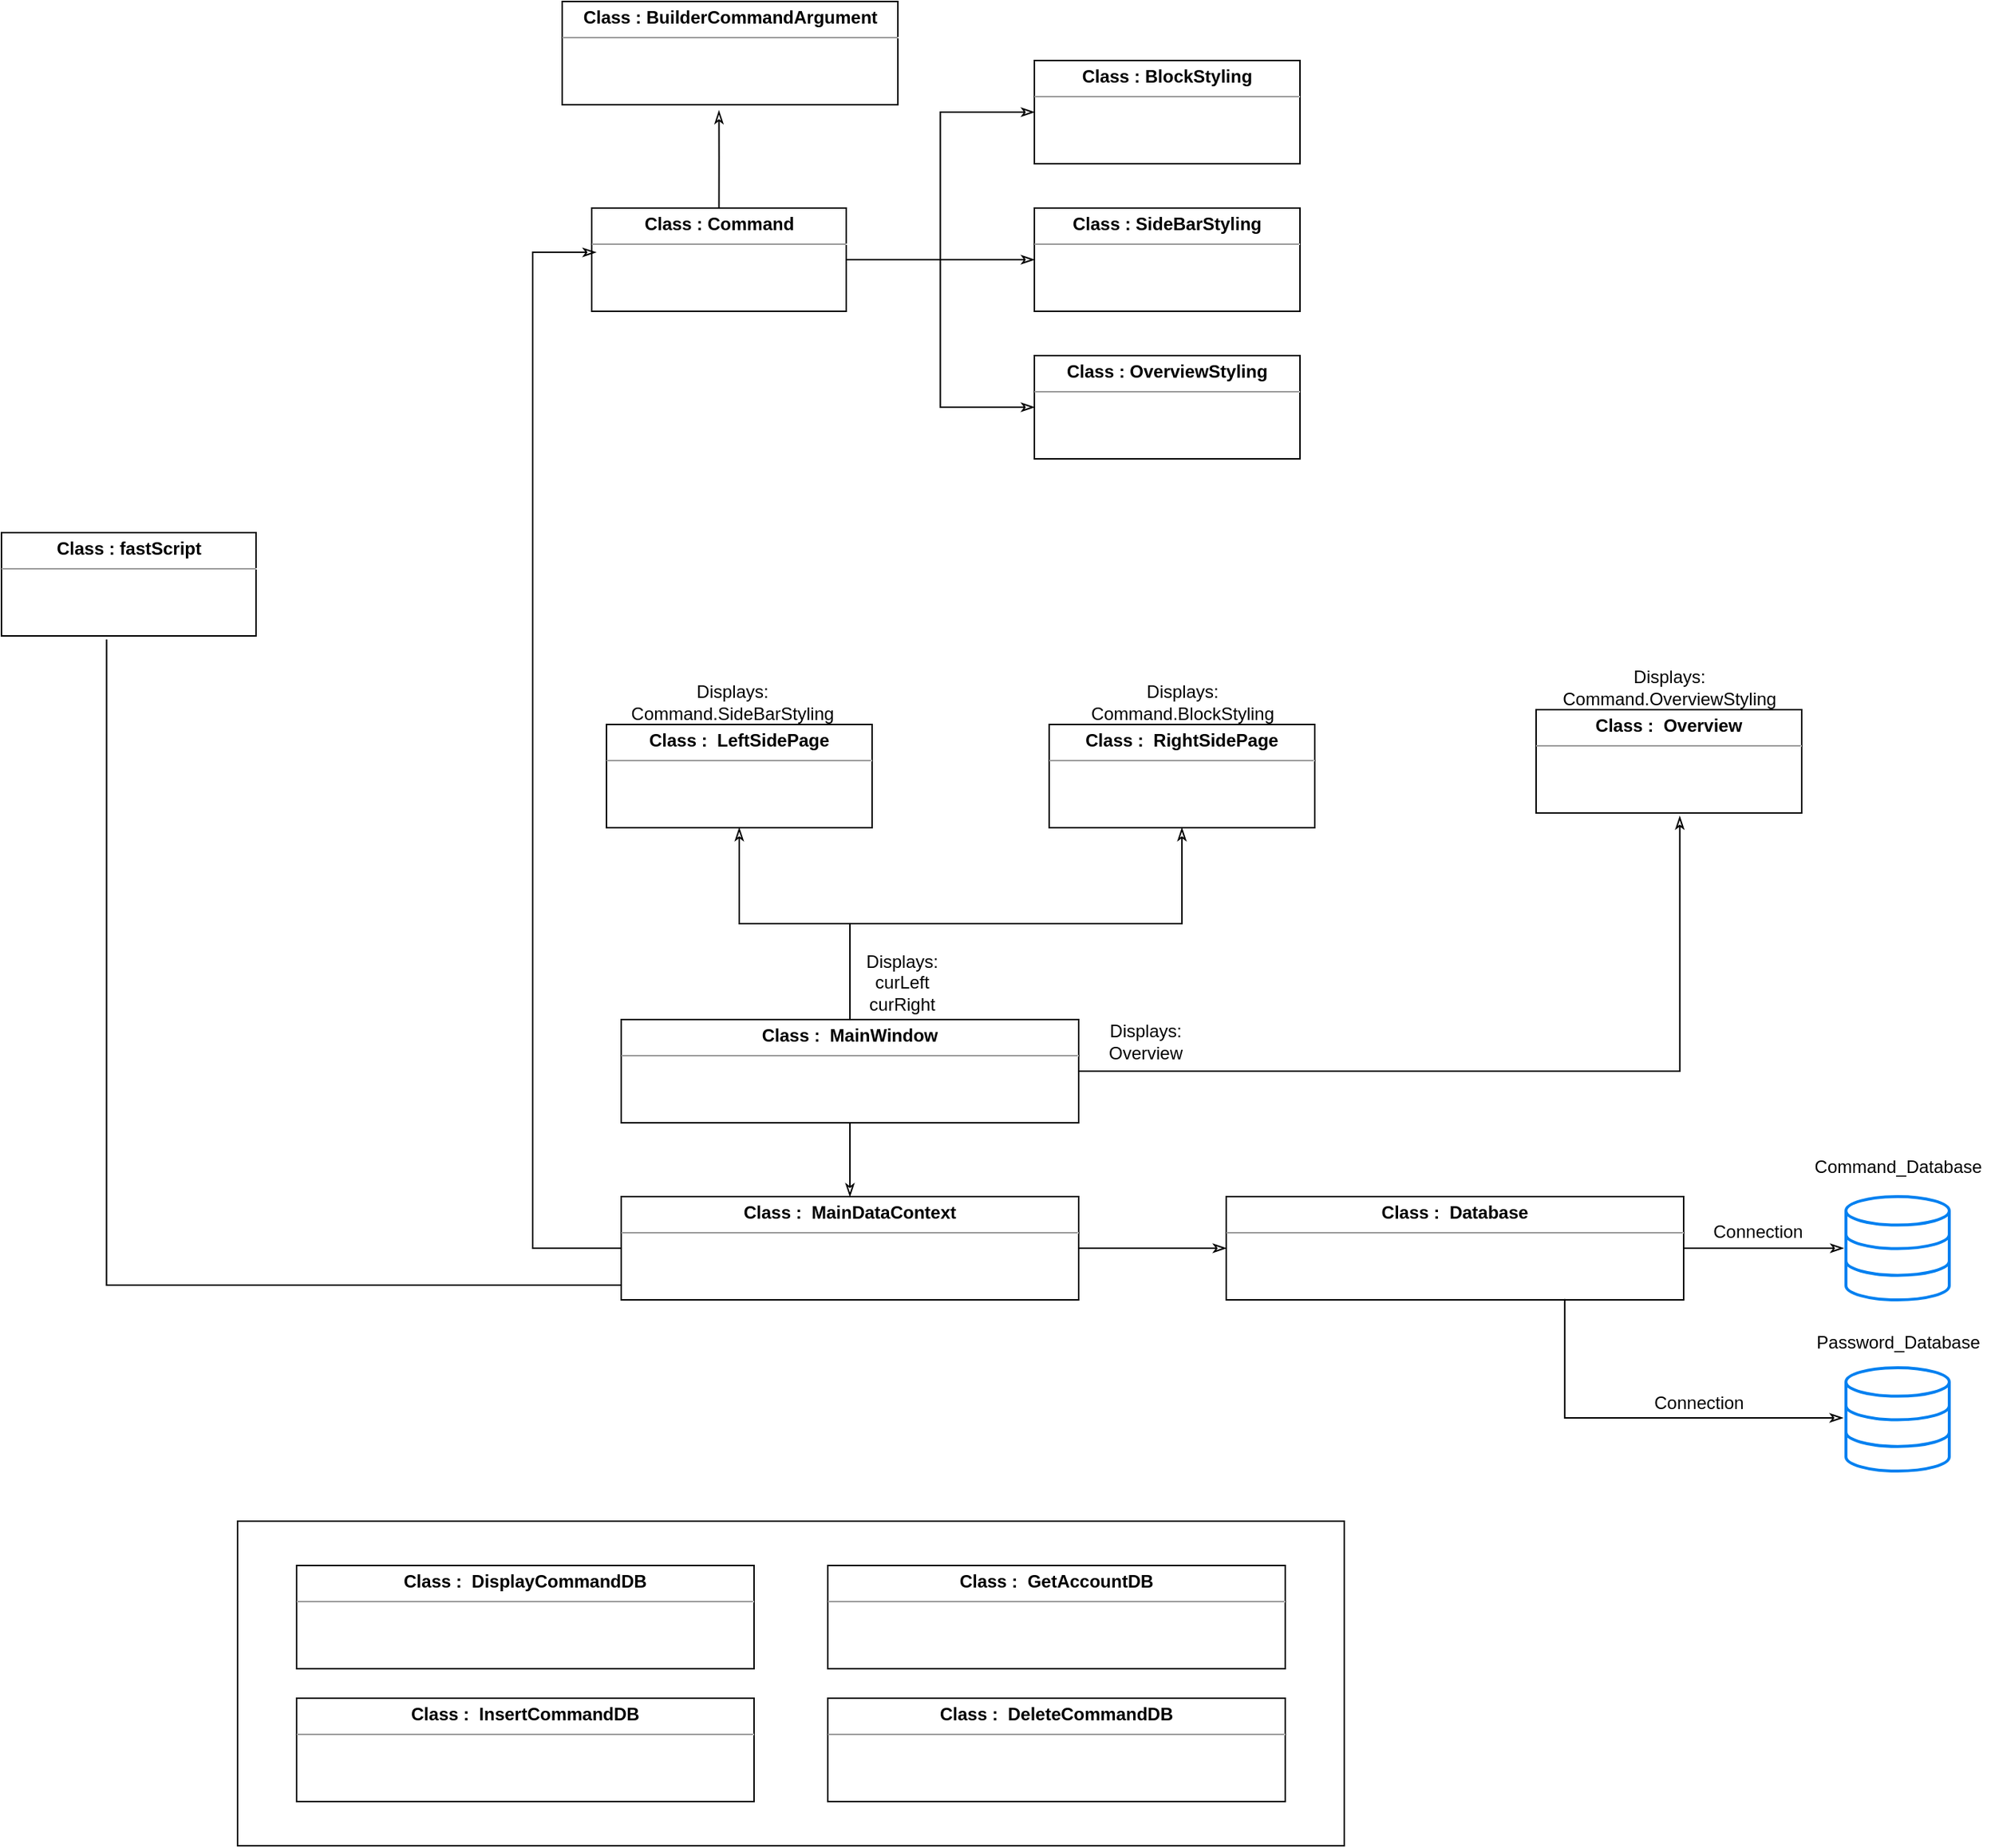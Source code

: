 <mxfile version="13.1.12" type="device" pages="3"><diagram id="C5RBs43oDa-KdzZeNtuy" name="Builder"><mxGraphModel dx="2984" dy="1240" grid="1" gridSize="10" guides="1" tooltips="1" connect="1" arrows="1" fold="1" page="1" pageScale="1" pageWidth="827" pageHeight="1169" math="0" shadow="0"><root><mxCell id="WIyWlLk6GJQsqaUBKTNV-0"/><mxCell id="WIyWlLk6GJQsqaUBKTNV-1" parent="WIyWlLk6GJQsqaUBKTNV-0"/><UserObject label="" link="data:page/id,oQ6z0AD3VkWnkkbH4bn-" id="AeN2gBO1r9NMF77yPYWm-6"><mxCell style="html=1;verticalLabelPosition=bottom;align=center;labelBackgroundColor=#ffffff;verticalAlign=top;strokeWidth=2;strokeColor=#0080F0;shadow=0;dashed=0;shape=mxgraph.ios7.icons.data;" parent="WIyWlLk6GJQsqaUBKTNV-1" vertex="1"><mxGeometry x="540" y="910" width="70" height="70" as="geometry"/></mxCell></UserObject><mxCell id="AeN2gBO1r9NMF77yPYWm-7" value="Command_Database" style="text;html=1;align=center;verticalAlign=middle;resizable=0;points=[];autosize=1;" parent="WIyWlLk6GJQsqaUBKTNV-1" vertex="1"><mxGeometry x="510" y="880" width="130" height="20" as="geometry"/></mxCell><mxCell id="feGefBOqPUTedOb6lECZ-66" value="&lt;p style=&quot;margin: 0px ; margin-top: 4px ; text-align: center&quot;&gt;&lt;b&gt;Class : BuilderCommandArgument&lt;/b&gt;&lt;/p&gt;&lt;hr size=&quot;1&quot;&gt;&lt;div style=&quot;height: 2px&quot;&gt;&lt;/div&gt;" style="verticalAlign=top;align=left;overflow=fill;fontSize=12;fontFamily=Helvetica;html=1;" parent="WIyWlLk6GJQsqaUBKTNV-1" vertex="1"><mxGeometry x="-330" y="100" width="227.5" height="70" as="geometry"/></mxCell><mxCell id="feGefBOqPUTedOb6lECZ-87" style="edgeStyle=orthogonalEdgeStyle;rounded=0;orthogonalLoop=1;jettySize=auto;html=1;exitX=0.5;exitY=0;exitDx=0;exitDy=0;endArrow=classicThin;endFill=0;entryX=0.467;entryY=1.057;entryDx=0;entryDy=0;entryPerimeter=0;" parent="WIyWlLk6GJQsqaUBKTNV-1" source="feGefBOqPUTedOb6lECZ-67" target="feGefBOqPUTedOb6lECZ-66" edge="1"><mxGeometry relative="1" as="geometry"><mxPoint x="-200" y="174" as="targetPoint"/><Array as="points"/></mxGeometry></mxCell><mxCell id="feGefBOqPUTedOb6lECZ-88" style="edgeStyle=orthogonalEdgeStyle;rounded=0;orthogonalLoop=1;jettySize=auto;html=1;exitX=1;exitY=0.5;exitDx=0;exitDy=0;endArrow=classicThin;endFill=0;entryX=0;entryY=0.5;entryDx=0;entryDy=0;" parent="WIyWlLk6GJQsqaUBKTNV-1" source="feGefBOqPUTedOb6lECZ-67" target="feGefBOqPUTedOb6lECZ-81" edge="1"><mxGeometry relative="1" as="geometry"><mxPoint x="-80" y="275" as="targetPoint"/></mxGeometry></mxCell><mxCell id="feGefBOqPUTedOb6lECZ-89" style="edgeStyle=orthogonalEdgeStyle;rounded=0;orthogonalLoop=1;jettySize=auto;html=1;exitX=1;exitY=0.5;exitDx=0;exitDy=0;endArrow=classicThin;endFill=0;" parent="WIyWlLk6GJQsqaUBKTNV-1" source="feGefBOqPUTedOb6lECZ-67" target="feGefBOqPUTedOb6lECZ-84" edge="1"><mxGeometry relative="1" as="geometry"/></mxCell><mxCell id="feGefBOqPUTedOb6lECZ-107" style="edgeStyle=orthogonalEdgeStyle;rounded=0;orthogonalLoop=1;jettySize=auto;html=1;exitX=1;exitY=0.5;exitDx=0;exitDy=0;entryX=0;entryY=0.5;entryDx=0;entryDy=0;endArrow=classicThin;endFill=0;" parent="WIyWlLk6GJQsqaUBKTNV-1" source="feGefBOqPUTedOb6lECZ-67" target="feGefBOqPUTedOb6lECZ-106" edge="1"><mxGeometry relative="1" as="geometry"/></mxCell><mxCell id="feGefBOqPUTedOb6lECZ-67" value="&lt;p style=&quot;margin: 0px ; margin-top: 4px ; text-align: center&quot;&gt;&lt;b&gt;Class : Command&lt;/b&gt;&lt;/p&gt;&lt;hr size=&quot;1&quot;&gt;&lt;div style=&quot;height: 2px&quot;&gt;&lt;/div&gt;" style="verticalAlign=top;align=left;overflow=fill;fontSize=12;fontFamily=Helvetica;html=1;" parent="WIyWlLk6GJQsqaUBKTNV-1" vertex="1"><mxGeometry x="-310" y="240" width="172.5" height="70" as="geometry"/></mxCell><mxCell id="feGefBOqPUTedOb6lECZ-81" value="&lt;p style=&quot;margin: 0px ; margin-top: 4px ; text-align: center&quot;&gt;&lt;b&gt;Class : BlockStyling&lt;/b&gt;&lt;/p&gt;&lt;hr size=&quot;1&quot;&gt;&lt;div style=&quot;height: 2px&quot;&gt;&lt;/div&gt;" style="verticalAlign=top;align=left;overflow=fill;fontSize=12;fontFamily=Helvetica;html=1;" parent="WIyWlLk6GJQsqaUBKTNV-1" vertex="1"><mxGeometry x="-10" y="140" width="180" height="70" as="geometry"/></mxCell><mxCell id="feGefBOqPUTedOb6lECZ-84" value="&lt;p style=&quot;margin: 0px ; margin-top: 4px ; text-align: center&quot;&gt;&lt;b&gt;Class : SideBarStyling&lt;/b&gt;&lt;/p&gt;&lt;hr size=&quot;1&quot;&gt;&lt;div style=&quot;height: 2px&quot;&gt;&lt;/div&gt;" style="verticalAlign=top;align=left;overflow=fill;fontSize=12;fontFamily=Helvetica;html=1;" parent="WIyWlLk6GJQsqaUBKTNV-1" vertex="1"><mxGeometry x="-10" y="240" width="180" height="70" as="geometry"/></mxCell><mxCell id="feGefBOqPUTedOb6lECZ-94" value="&lt;p style=&quot;margin: 0px ; margin-top: 4px ; text-align: center&quot;&gt;&lt;b&gt;Class :&amp;nbsp; LeftSidePage&lt;/b&gt;&lt;/p&gt;&lt;hr size=&quot;1&quot;&gt;&lt;div style=&quot;height: 2px&quot;&gt;&lt;/div&gt;" style="verticalAlign=top;align=left;overflow=fill;fontSize=12;fontFamily=Helvetica;html=1;" parent="WIyWlLk6GJQsqaUBKTNV-1" vertex="1"><mxGeometry x="-300" y="590" width="180" height="70" as="geometry"/></mxCell><mxCell id="feGefBOqPUTedOb6lECZ-95" value="&lt;p style=&quot;margin: 0px ; margin-top: 4px ; text-align: center&quot;&gt;&lt;b&gt;Class :&amp;nbsp; RightSidePage&lt;/b&gt;&lt;/p&gt;&lt;hr size=&quot;1&quot;&gt;&lt;div style=&quot;height: 2px&quot;&gt;&lt;/div&gt;" style="verticalAlign=top;align=left;overflow=fill;fontSize=12;fontFamily=Helvetica;html=1;" parent="WIyWlLk6GJQsqaUBKTNV-1" vertex="1"><mxGeometry y="590" width="180" height="70" as="geometry"/></mxCell><mxCell id="feGefBOqPUTedOb6lECZ-97" style="edgeStyle=orthogonalEdgeStyle;rounded=0;orthogonalLoop=1;jettySize=auto;html=1;entryX=0.5;entryY=1;entryDx=0;entryDy=0;endArrow=classicThin;endFill=0;" parent="WIyWlLk6GJQsqaUBKTNV-1" source="feGefBOqPUTedOb6lECZ-96" target="feGefBOqPUTedOb6lECZ-94" edge="1"><mxGeometry relative="1" as="geometry"/></mxCell><mxCell id="feGefBOqPUTedOb6lECZ-98" style="edgeStyle=orthogonalEdgeStyle;rounded=0;orthogonalLoop=1;jettySize=auto;html=1;exitX=0.5;exitY=0;exitDx=0;exitDy=0;entryX=0.5;entryY=1;entryDx=0;entryDy=0;endArrow=classicThin;endFill=0;" parent="WIyWlLk6GJQsqaUBKTNV-1" source="feGefBOqPUTedOb6lECZ-96" target="feGefBOqPUTedOb6lECZ-95" edge="1"><mxGeometry relative="1" as="geometry"/></mxCell><mxCell id="feGefBOqPUTedOb6lECZ-105" style="edgeStyle=orthogonalEdgeStyle;rounded=0;orthogonalLoop=1;jettySize=auto;html=1;exitX=1;exitY=0.5;exitDx=0;exitDy=0;entryX=0.541;entryY=1.031;entryDx=0;entryDy=0;entryPerimeter=0;endArrow=classicThin;endFill=0;" parent="WIyWlLk6GJQsqaUBKTNV-1" source="feGefBOqPUTedOb6lECZ-96" target="feGefBOqPUTedOb6lECZ-104" edge="1"><mxGeometry relative="1" as="geometry"/></mxCell><mxCell id="feGefBOqPUTedOb6lECZ-114" style="edgeStyle=orthogonalEdgeStyle;rounded=0;orthogonalLoop=1;jettySize=auto;html=1;endArrow=classicThin;endFill=0;entryX=0.017;entryY=0.429;entryDx=0;entryDy=0;entryPerimeter=0;exitX=0;exitY=0.5;exitDx=0;exitDy=0;" parent="WIyWlLk6GJQsqaUBKTNV-1" source="feGefBOqPUTedOb6lECZ-116" target="feGefBOqPUTedOb6lECZ-67" edge="1"><mxGeometry relative="1" as="geometry"><mxPoint x="-360" y="260" as="targetPoint"/><Array as="points"><mxPoint x="-350" y="945"/><mxPoint x="-350" y="270"/></Array></mxGeometry></mxCell><mxCell id="feGefBOqPUTedOb6lECZ-119" style="edgeStyle=orthogonalEdgeStyle;rounded=0;orthogonalLoop=1;jettySize=auto;html=1;exitX=0.5;exitY=1;exitDx=0;exitDy=0;entryX=0.5;entryY=0;entryDx=0;entryDy=0;endArrow=classicThin;endFill=0;" parent="WIyWlLk6GJQsqaUBKTNV-1" source="feGefBOqPUTedOb6lECZ-96" target="feGefBOqPUTedOb6lECZ-116" edge="1"><mxGeometry relative="1" as="geometry"/></mxCell><mxCell id="feGefBOqPUTedOb6lECZ-96" value="&lt;p style=&quot;margin: 0px ; margin-top: 4px ; text-align: center&quot;&gt;&lt;b&gt;Class :&amp;nbsp; MainWindow&lt;/b&gt;&lt;/p&gt;&lt;hr size=&quot;1&quot;&gt;&lt;div style=&quot;height: 2px&quot;&gt;&lt;/div&gt;" style="verticalAlign=top;align=left;overflow=fill;fontSize=12;fontFamily=Helvetica;html=1;" parent="WIyWlLk6GJQsqaUBKTNV-1" vertex="1"><mxGeometry x="-290" y="790" width="310" height="70" as="geometry"/></mxCell><mxCell id="feGefBOqPUTedOb6lECZ-102" value="Displays:&lt;br&gt;Command.SideBarStyling" style="text;html=1;align=center;verticalAlign=middle;resizable=0;points=[];autosize=1;" parent="WIyWlLk6GJQsqaUBKTNV-1" vertex="1"><mxGeometry x="-290" y="560" width="150" height="30" as="geometry"/></mxCell><mxCell id="feGefBOqPUTedOb6lECZ-103" value="Displays:&lt;br&gt;Command.BlockStyling" style="text;html=1;align=center;verticalAlign=middle;resizable=0;points=[];autosize=1;" parent="WIyWlLk6GJQsqaUBKTNV-1" vertex="1"><mxGeometry x="20" y="560" width="140" height="30" as="geometry"/></mxCell><mxCell id="feGefBOqPUTedOb6lECZ-104" value="&lt;p style=&quot;margin: 0px ; margin-top: 4px ; text-align: center&quot;&gt;&lt;b&gt;Class :&amp;nbsp; Overview&lt;/b&gt;&lt;/p&gt;&lt;hr size=&quot;1&quot;&gt;&lt;div style=&quot;height: 2px&quot;&gt;&lt;/div&gt;" style="verticalAlign=top;align=left;overflow=fill;fontSize=12;fontFamily=Helvetica;html=1;" parent="WIyWlLk6GJQsqaUBKTNV-1" vertex="1"><mxGeometry x="330" y="580" width="180" height="70" as="geometry"/></mxCell><mxCell id="feGefBOqPUTedOb6lECZ-106" value="&lt;p style=&quot;margin: 0px ; margin-top: 4px ; text-align: center&quot;&gt;&lt;b&gt;Class : OverviewStyling&lt;/b&gt;&lt;/p&gt;&lt;hr size=&quot;1&quot;&gt;&lt;div style=&quot;height: 2px&quot;&gt;&lt;/div&gt;" style="verticalAlign=top;align=left;overflow=fill;fontSize=12;fontFamily=Helvetica;html=1;" parent="WIyWlLk6GJQsqaUBKTNV-1" vertex="1"><mxGeometry x="-10" y="340" width="180" height="70" as="geometry"/></mxCell><mxCell id="feGefBOqPUTedOb6lECZ-109" value="Displays:&lt;br&gt;Command.OverviewStyling" style="text;html=1;align=center;verticalAlign=middle;resizable=0;points=[];autosize=1;" parent="WIyWlLk6GJQsqaUBKTNV-1" vertex="1"><mxGeometry x="340" y="550" width="160" height="30" as="geometry"/></mxCell><mxCell id="feGefBOqPUTedOb6lECZ-110" value="Displays:&lt;br&gt;curLeft&lt;br&gt;curRight" style="text;html=1;align=center;verticalAlign=middle;resizable=0;points=[];autosize=1;" parent="WIyWlLk6GJQsqaUBKTNV-1" vertex="1"><mxGeometry x="-130" y="740" width="60" height="50" as="geometry"/></mxCell><mxCell id="feGefBOqPUTedOb6lECZ-111" value="Displays:&lt;br&gt;Overview" style="text;html=1;align=center;verticalAlign=middle;resizable=0;points=[];autosize=1;" parent="WIyWlLk6GJQsqaUBKTNV-1" vertex="1"><mxGeometry x="30" y="790" width="70" height="30" as="geometry"/></mxCell><mxCell id="feGefBOqPUTedOb6lECZ-121" style="edgeStyle=orthogonalEdgeStyle;rounded=0;orthogonalLoop=1;jettySize=auto;html=1;exitX=1;exitY=0.5;exitDx=0;exitDy=0;endArrow=classicThin;endFill=0;entryX=0;entryY=0.5;entryDx=0;entryDy=0;" parent="WIyWlLk6GJQsqaUBKTNV-1" source="feGefBOqPUTedOb6lECZ-116" target="feGefBOqPUTedOb6lECZ-122" edge="1"><mxGeometry relative="1" as="geometry"><mxPoint x="110" y="945" as="targetPoint"/></mxGeometry></mxCell><mxCell id="feGefBOqPUTedOb6lECZ-150" style="edgeStyle=orthogonalEdgeStyle;rounded=0;orthogonalLoop=1;jettySize=auto;html=1;exitX=0;exitY=0.5;exitDx=0;exitDy=0;entryX=0.413;entryY=1.034;entryDx=0;entryDy=0;entryPerimeter=0;endArrow=none;endFill=0;" parent="WIyWlLk6GJQsqaUBKTNV-1" source="feGefBOqPUTedOb6lECZ-116" target="feGefBOqPUTedOb6lECZ-149" edge="1"><mxGeometry relative="1" as="geometry"><Array as="points"><mxPoint x="-290" y="970"/><mxPoint x="-639" y="970"/></Array></mxGeometry></mxCell><mxCell id="feGefBOqPUTedOb6lECZ-116" value="&lt;p style=&quot;margin: 0px ; margin-top: 4px ; text-align: center&quot;&gt;&lt;b&gt;Class :&amp;nbsp; MainDataContext&lt;/b&gt;&lt;/p&gt;&lt;hr size=&quot;1&quot;&gt;&lt;div style=&quot;height: 2px&quot;&gt;&lt;/div&gt;" style="verticalAlign=top;align=left;overflow=fill;fontSize=12;fontFamily=Helvetica;html=1;" parent="WIyWlLk6GJQsqaUBKTNV-1" vertex="1"><mxGeometry x="-290" y="910" width="310" height="70" as="geometry"/></mxCell><mxCell id="feGefBOqPUTedOb6lECZ-123" style="edgeStyle=orthogonalEdgeStyle;rounded=0;orthogonalLoop=1;jettySize=auto;html=1;exitX=1;exitY=0.5;exitDx=0;exitDy=0;entryX=-0.023;entryY=0.5;entryDx=0;entryDy=0;entryPerimeter=0;endArrow=classicThin;endFill=0;" parent="WIyWlLk6GJQsqaUBKTNV-1" source="feGefBOqPUTedOb6lECZ-122" target="AeN2gBO1r9NMF77yPYWm-6" edge="1"><mxGeometry relative="1" as="geometry"/></mxCell><mxCell id="feGefBOqPUTedOb6lECZ-122" value="&lt;p style=&quot;margin: 0px ; margin-top: 4px ; text-align: center&quot;&gt;&lt;b&gt;Class :&amp;nbsp; Database&lt;/b&gt;&lt;/p&gt;&lt;hr size=&quot;1&quot;&gt;&lt;div style=&quot;height: 2px&quot;&gt;&lt;/div&gt;" style="verticalAlign=top;align=left;overflow=fill;fontSize=12;fontFamily=Helvetica;html=1;" parent="WIyWlLk6GJQsqaUBKTNV-1" vertex="1"><mxGeometry x="120" y="910" width="310" height="70" as="geometry"/></mxCell><UserObject label="" id="feGefBOqPUTedOb6lECZ-124"><mxCell style="html=1;verticalLabelPosition=bottom;align=center;labelBackgroundColor=#ffffff;verticalAlign=top;strokeWidth=2;strokeColor=#0080F0;shadow=0;dashed=0;shape=mxgraph.ios7.icons.data;" parent="WIyWlLk6GJQsqaUBKTNV-1" vertex="1"><mxGeometry x="540" y="1026" width="70" height="70" as="geometry"/></mxCell></UserObject><mxCell id="feGefBOqPUTedOb6lECZ-125" style="edgeStyle=orthogonalEdgeStyle;rounded=0;orthogonalLoop=1;jettySize=auto;html=1;endArrow=classicThin;endFill=0;exitX=0.74;exitY=0.991;exitDx=0;exitDy=0;entryX=0;entryY=0.5;entryDx=0;entryDy=0;entryPerimeter=0;exitPerimeter=0;" parent="WIyWlLk6GJQsqaUBKTNV-1" source="feGefBOqPUTedOb6lECZ-122" edge="1"><mxGeometry relative="1" as="geometry"><mxPoint x="350.5" y="1005" as="sourcePoint"/><mxPoint x="538.0" y="1060" as="targetPoint"/><Array as="points"><mxPoint x="349" y="1060"/></Array></mxGeometry></mxCell><mxCell id="feGefBOqPUTedOb6lECZ-126" value="Password_Database" style="text;html=1;align=center;verticalAlign=middle;resizable=0;points=[];autosize=1;" parent="WIyWlLk6GJQsqaUBKTNV-1" vertex="1"><mxGeometry x="510" y="999" width="130" height="20" as="geometry"/></mxCell><mxCell id="feGefBOqPUTedOb6lECZ-127" value="Connection" style="text;html=1;align=center;verticalAlign=middle;resizable=0;points=[];autosize=1;" parent="WIyWlLk6GJQsqaUBKTNV-1" vertex="1"><mxGeometry x="440" y="924" width="80" height="20" as="geometry"/></mxCell><mxCell id="feGefBOqPUTedOb6lECZ-128" value="Connection" style="text;html=1;align=center;verticalAlign=middle;resizable=0;points=[];autosize=1;" parent="WIyWlLk6GJQsqaUBKTNV-1" vertex="1"><mxGeometry x="400" y="1040" width="80" height="20" as="geometry"/></mxCell><mxCell id="feGefBOqPUTedOb6lECZ-131" value="&lt;p style=&quot;margin: 0px ; margin-top: 4px ; text-align: center&quot;&gt;&lt;b&gt;Class :&amp;nbsp; InsertCommandDB&lt;/b&gt;&lt;/p&gt;&lt;hr size=&quot;1&quot;&gt;&lt;div style=&quot;height: 2px&quot;&gt;&lt;/div&gt;" style="verticalAlign=top;align=left;overflow=fill;fontSize=12;fontFamily=Helvetica;html=1;" parent="WIyWlLk6GJQsqaUBKTNV-1" vertex="1"><mxGeometry x="-510" y="1250" width="310" height="70" as="geometry"/></mxCell><mxCell id="feGefBOqPUTedOb6lECZ-132" value="&lt;p style=&quot;margin: 0px ; margin-top: 4px ; text-align: center&quot;&gt;&lt;b&gt;Class :&amp;nbsp; GetAccountDB&lt;/b&gt;&lt;/p&gt;&lt;hr size=&quot;1&quot;&gt;&lt;div style=&quot;height: 2px&quot;&gt;&lt;/div&gt;" style="verticalAlign=top;align=left;overflow=fill;fontSize=12;fontFamily=Helvetica;html=1;" parent="WIyWlLk6GJQsqaUBKTNV-1" vertex="1"><mxGeometry x="-150" y="1160" width="310" height="70" as="geometry"/></mxCell><mxCell id="feGefBOqPUTedOb6lECZ-139" value="&lt;p style=&quot;margin: 0px ; margin-top: 4px ; text-align: center&quot;&gt;&lt;b&gt;Class :&amp;nbsp; DisplayCommandDB&lt;/b&gt;&lt;/p&gt;&lt;hr size=&quot;1&quot;&gt;&lt;div style=&quot;height: 2px&quot;&gt;&lt;/div&gt;" style="verticalAlign=top;align=left;overflow=fill;fontSize=12;fontFamily=Helvetica;html=1;" parent="WIyWlLk6GJQsqaUBKTNV-1" vertex="1"><mxGeometry x="-510" y="1160" width="310" height="70" as="geometry"/></mxCell><mxCell id="feGefBOqPUTedOb6lECZ-144" value="&lt;p style=&quot;margin: 0px ; margin-top: 4px ; text-align: center&quot;&gt;&lt;b&gt;Class :&amp;nbsp; DeleteCommandDB&lt;/b&gt;&lt;/p&gt;&lt;hr size=&quot;1&quot;&gt;&lt;div style=&quot;height: 2px&quot;&gt;&lt;/div&gt;" style="verticalAlign=top;align=left;overflow=fill;fontSize=12;fontFamily=Helvetica;html=1;" parent="WIyWlLk6GJQsqaUBKTNV-1" vertex="1"><mxGeometry x="-150" y="1250" width="310" height="70" as="geometry"/></mxCell><mxCell id="feGefBOqPUTedOb6lECZ-149" value="&lt;p style=&quot;margin: 0px ; margin-top: 4px ; text-align: center&quot;&gt;&lt;b&gt;Class : fastScript&lt;/b&gt;&lt;/p&gt;&lt;hr size=&quot;1&quot;&gt;&lt;div style=&quot;height: 2px&quot;&gt;&lt;/div&gt;" style="verticalAlign=top;align=left;overflow=fill;fontSize=12;fontFamily=Helvetica;html=1;" parent="WIyWlLk6GJQsqaUBKTNV-1" vertex="1"><mxGeometry x="-710" y="460" width="172.5" height="70" as="geometry"/></mxCell><mxCell id="feGefBOqPUTedOb6lECZ-151" value="" style="rounded=0;whiteSpace=wrap;html=1;fillColor=none;" parent="WIyWlLk6GJQsqaUBKTNV-1" vertex="1"><mxGeometry x="-550" y="1130" width="750" height="220" as="geometry"/></mxCell></root></mxGraphModel></diagram><diagram id="oQ6z0AD3VkWnkkbH4bn-" name="Command_Database"><mxGraphModel dx="1258" dy="723" grid="1" gridSize="10" guides="1" tooltips="1" connect="1" arrows="1" fold="1" page="1" pageScale="1" pageWidth="827" pageHeight="1169" math="0" shadow="0"><root><mxCell id="H-gu1RGpqgSe6PBqfkVA-0"/><mxCell id="H-gu1RGpqgSe6PBqfkVA-1" parent="H-gu1RGpqgSe6PBqfkVA-0"/><mxCell id="PoM55NbXhqqfwkoi5d4H-0" value="Database Sheet" style="text;html=1;align=center;verticalAlign=middle;resizable=0;points=[];autosize=1;strokeWidth=1;fontSize=20;" vertex="1" parent="H-gu1RGpqgSe6PBqfkVA-1"><mxGeometry x="300" y="20" width="160" height="30" as="geometry"/></mxCell><mxCell id="PoM55NbXhqqfwkoi5d4H-31" value="" style="shape=partialRectangle;html=1;whiteSpace=wrap;connectable=0;fillColor=none;" vertex="1" parent="H-gu1RGpqgSe6PBqfkVA-1"><mxGeometry x="20" y="310" width="69" height="33" as="geometry"/></mxCell><mxCell id="PoM55NbXhqqfwkoi5d4H-32" value="Section (TEXT)" style="shape=partialRectangle;html=1;whiteSpace=wrap;connectable=0;fillColor=none;" vertex="1" parent="H-gu1RGpqgSe6PBqfkVA-1"><mxGeometry x="89" y="310" width="137" height="33" as="geometry"/></mxCell><mxCell id="PoM55NbXhqqfwkoi5d4H-33" value="" style="shape=partialRectangle;html=1;whiteSpace=wrap;connectable=0;fillColor=none;" vertex="1" parent="H-gu1RGpqgSe6PBqfkVA-1"><mxGeometry x="226" y="310" width="104" height="33" as="geometry"/></mxCell><mxCell id="PoM55NbXhqqfwkoi5d4H-34" value="" style="shape=partialRectangle;html=1;whiteSpace=wrap;connectable=0;fillColor=none;" vertex="1" parent="H-gu1RGpqgSe6PBqfkVA-1"><mxGeometry x="20" y="343" width="69" height="33" as="geometry"/></mxCell><mxCell id="PoM55NbXhqqfwkoi5d4H-35" value="PythonID (INT)" style="shape=partialRectangle;html=1;whiteSpace=wrap;connectable=0;fillColor=none;" vertex="1" parent="H-gu1RGpqgSe6PBqfkVA-1"><mxGeometry x="89" y="343" width="137" height="33" as="geometry"/></mxCell><mxCell id="PoM55NbXhqqfwkoi5d4H-36" value="" style="shape=partialRectangle;html=1;whiteSpace=wrap;connectable=0;fillColor=none;" vertex="1" parent="H-gu1RGpqgSe6PBqfkVA-1"><mxGeometry x="226" y="343" width="104" height="33" as="geometry"/></mxCell><mxCell id="PoM55NbXhqqfwkoi5d4H-103" value="&lt;font size=&quot;1&quot;&gt;AI&lt;/font&gt;" style="text;html=1;align=center;verticalAlign=middle;resizable=0;points=[];autosize=1;fontSize=20;" vertex="1" parent="H-gu1RGpqgSe6PBqfkVA-1"><mxGeometry x="226" y="240" width="30" height="30" as="geometry"/></mxCell><mxCell id="PoM55NbXhqqfwkoi5d4H-104" value="&lt;font size=&quot;1&quot;&gt;U&lt;/font&gt;" style="text;html=1;align=center;verticalAlign=middle;resizable=0;points=[];autosize=1;fontSize=20;" vertex="1" parent="H-gu1RGpqgSe6PBqfkVA-1"><mxGeometry x="231" y="277" width="20" height="30" as="geometry"/></mxCell><mxCell id="PoM55NbXhqqfwkoi5d4H-107" value="&lt;font size=&quot;1&quot;&gt;NN&lt;/font&gt;" style="text;html=1;align=center;verticalAlign=middle;resizable=0;points=[];autosize=1;fontSize=20;" vertex="1" parent="H-gu1RGpqgSe6PBqfkVA-1"><mxGeometry x="251" y="277" width="30" height="30" as="geometry"/></mxCell><mxCell id="PoM55NbXhqqfwkoi5d4H-108" value="&lt;font size=&quot;1&quot;&gt;NN&lt;/font&gt;" style="text;html=1;align=center;verticalAlign=middle;resizable=0;points=[];autosize=1;fontSize=20;" vertex="1" parent="H-gu1RGpqgSe6PBqfkVA-1"><mxGeometry x="224" y="309.5" width="30" height="30" as="geometry"/></mxCell><mxCell id="PoM55NbXhqqfwkoi5d4H-109" value="&lt;font size=&quot;1&quot;&gt;U&lt;/font&gt;" style="text;html=1;align=center;verticalAlign=middle;resizable=0;points=[];autosize=1;fontSize=20;" vertex="1" parent="H-gu1RGpqgSe6PBqfkVA-1"><mxGeometry x="231" y="343" width="20" height="30" as="geometry"/></mxCell><mxCell id="PoM55NbXhqqfwkoi5d4H-110" value="&lt;font size=&quot;1&quot;&gt;NN&lt;/font&gt;" style="text;html=1;align=center;verticalAlign=middle;resizable=0;points=[];autosize=1;fontSize=20;" vertex="1" parent="H-gu1RGpqgSe6PBqfkVA-1"><mxGeometry x="251" y="343" width="30" height="30" as="geometry"/></mxCell><mxCell id="PoM55NbXhqqfwkoi5d4H-5" value="&lt;font style=&quot;font-size: 14px ; font-weight: normal&quot;&gt;Table : Commands&lt;/font&gt;" style="swimlane;startSize=30;html=1;whiteSpace=wrap;container=1;collapsible=0;childLayout=tableLayout;strokeWidth=1;fontSize=20;align=center;" vertex="1" parent="H-gu1RGpqgSe6PBqfkVA-1"><mxGeometry x="20" y="180" width="310" height="130" as="geometry"/></mxCell><mxCell id="PoM55NbXhqqfwkoi5d4H-6" value="" style="html=1;whiteSpace=wrap;collapsible=0;dropTarget=0;pointerEvents=0;fillColor=none;strokeColor=none;points=[[0,0.5],[1,0.5]];portConstraint=eastwest;" vertex="1" parent="PoM55NbXhqqfwkoi5d4H-5"><mxGeometry y="30" width="310" height="33" as="geometry"/></mxCell><mxCell id="PoM55NbXhqqfwkoi5d4H-7" value="Ref" style="shape=partialRectangle;html=1;whiteSpace=wrap;connectable=0;fillColor=none;" vertex="1" parent="PoM55NbXhqqfwkoi5d4H-6"><mxGeometry width="69" height="33" as="geometry"/></mxCell><mxCell id="PoM55NbXhqqfwkoi5d4H-8" value="Name (Datatype)" style="shape=partialRectangle;html=1;whiteSpace=wrap;connectable=0;fillColor=none;" vertex="1" parent="PoM55NbXhqqfwkoi5d4H-6"><mxGeometry x="69" width="137" height="33" as="geometry"/></mxCell><mxCell id="PoM55NbXhqqfwkoi5d4H-9" value="Extras" style="shape=partialRectangle;html=1;whiteSpace=wrap;connectable=0;fillColor=none;" vertex="1" parent="PoM55NbXhqqfwkoi5d4H-6"><mxGeometry x="206" width="104" height="33" as="geometry"/></mxCell><mxCell id="PoM55NbXhqqfwkoi5d4H-10" value="" style="html=1;whiteSpace=wrap;collapsible=0;dropTarget=0;pointerEvents=0;fillColor=none;strokeColor=none;points=[[0,0.5],[1,0.5]];portConstraint=eastwest;" vertex="1" parent="PoM55NbXhqqfwkoi5d4H-5"><mxGeometry y="63" width="310" height="34" as="geometry"/></mxCell><mxCell id="PoM55NbXhqqfwkoi5d4H-11" value="PK" style="shape=partialRectangle;html=1;whiteSpace=wrap;connectable=0;fillColor=none;" vertex="1" parent="PoM55NbXhqqfwkoi5d4H-10"><mxGeometry width="69" height="34" as="geometry"/></mxCell><mxCell id="PoM55NbXhqqfwkoi5d4H-12" value="ID (INT)&amp;nbsp;" style="shape=partialRectangle;html=1;whiteSpace=wrap;connectable=0;fillColor=none;" vertex="1" parent="PoM55NbXhqqfwkoi5d4H-10"><mxGeometry x="69" width="137" height="34" as="geometry"/></mxCell><mxCell id="PoM55NbXhqqfwkoi5d4H-13" value="" style="shape=partialRectangle;html=1;whiteSpace=wrap;connectable=0;fillColor=none;" vertex="1" parent="PoM55NbXhqqfwkoi5d4H-10"><mxGeometry x="206" width="104" height="34" as="geometry"/></mxCell><mxCell id="PoM55NbXhqqfwkoi5d4H-14" value="" style="html=1;whiteSpace=wrap;collapsible=0;dropTarget=0;pointerEvents=0;fillColor=none;strokeColor=none;points=[[0,0.5],[1,0.5]];portConstraint=eastwest;" vertex="1" parent="PoM55NbXhqqfwkoi5d4H-5"><mxGeometry y="97" width="310" height="33" as="geometry"/></mxCell><mxCell id="PoM55NbXhqqfwkoi5d4H-15" value="" style="shape=partialRectangle;html=1;whiteSpace=wrap;connectable=0;fillColor=none;" vertex="1" parent="PoM55NbXhqqfwkoi5d4H-14"><mxGeometry width="69" height="33" as="geometry"/></mxCell><mxCell id="PoM55NbXhqqfwkoi5d4H-16" value="FileName (TEXT)&amp;nbsp;" style="shape=partialRectangle;html=1;whiteSpace=wrap;connectable=0;fillColor=none;" vertex="1" parent="PoM55NbXhqqfwkoi5d4H-14"><mxGeometry x="69" width="137" height="33" as="geometry"/></mxCell><mxCell id="PoM55NbXhqqfwkoi5d4H-17" value="" style="shape=partialRectangle;html=1;whiteSpace=wrap;connectable=0;fillColor=none;" vertex="1" parent="PoM55NbXhqqfwkoi5d4H-14"><mxGeometry x="206" width="104" height="33" as="geometry"/></mxCell><mxCell id="PoM55NbXhqqfwkoi5d4H-111" value="" style="endArrow=classic;html=1;fontSize=20;" edge="1" parent="H-gu1RGpqgSe6PBqfkVA-1"><mxGeometry width="50" height="50" relative="1" as="geometry"><mxPoint x="171" y="120" as="sourcePoint"/><mxPoint x="171" y="170" as="targetPoint"/></mxGeometry></mxCell><mxCell id="PoM55NbXhqqfwkoi5d4H-112" value="&lt;span style=&quot;font-size: 12px&quot;&gt;can only be filled by python code&lt;br&gt;&lt;/span&gt;" style="text;html=1;align=center;verticalAlign=middle;resizable=0;points=[];autosize=1;fontSize=20;" vertex="1" parent="H-gu1RGpqgSe6PBqfkVA-1"><mxGeometry x="80" y="83" width="190" height="30" as="geometry"/></mxCell><mxCell id="PoM55NbXhqqfwkoi5d4H-113" value="" style="endArrow=classic;html=1;fontSize=20;" edge="1" parent="H-gu1RGpqgSe6PBqfkVA-1"><mxGeometry width="50" height="50" relative="1" as="geometry"><mxPoint x="170" y="380" as="sourcePoint"/><mxPoint x="170" y="430" as="targetPoint"/></mxGeometry></mxCell><mxCell id="PoM55NbXhqqfwkoi5d4H-114" value="&lt;font style=&quot;font-size: 12px&quot;&gt;can be read by python and c#&lt;/font&gt;" style="text;html=1;align=center;verticalAlign=middle;resizable=0;points=[];autosize=1;fontSize=20;" vertex="1" parent="H-gu1RGpqgSe6PBqfkVA-1"><mxGeometry x="90" y="430" width="170" height="30" as="geometry"/></mxCell><mxCell id="PoM55NbXhqqfwkoi5d4H-124" value="" style="shape=partialRectangle;html=1;whiteSpace=wrap;connectable=0;fillColor=none;" vertex="1" parent="H-gu1RGpqgSe6PBqfkVA-1"><mxGeometry x="420" y="317" width="69" height="33" as="geometry"/></mxCell><mxCell id="PoM55NbXhqqfwkoi5d4H-125" value="Section (TEXT)" style="shape=partialRectangle;html=1;whiteSpace=wrap;connectable=0;fillColor=none;" vertex="1" parent="H-gu1RGpqgSe6PBqfkVA-1"><mxGeometry x="489" y="317" width="137" height="33" as="geometry"/></mxCell><mxCell id="PoM55NbXhqqfwkoi5d4H-126" value="" style="shape=partialRectangle;html=1;whiteSpace=wrap;connectable=0;fillColor=none;" vertex="1" parent="H-gu1RGpqgSe6PBqfkVA-1"><mxGeometry x="626" y="317" width="104" height="33" as="geometry"/></mxCell><mxCell id="PoM55NbXhqqfwkoi5d4H-127" value="" style="shape=partialRectangle;html=1;whiteSpace=wrap;connectable=0;fillColor=none;" vertex="1" parent="H-gu1RGpqgSe6PBqfkVA-1"><mxGeometry x="420" y="350" width="69" height="33" as="geometry"/></mxCell><mxCell id="PoM55NbXhqqfwkoi5d4H-128" value="PythonID (INT)" style="shape=partialRectangle;html=1;whiteSpace=wrap;connectable=0;fillColor=none;" vertex="1" parent="H-gu1RGpqgSe6PBqfkVA-1"><mxGeometry x="489" y="350" width="137" height="33" as="geometry"/></mxCell><mxCell id="PoM55NbXhqqfwkoi5d4H-129" value="" style="shape=partialRectangle;html=1;whiteSpace=wrap;connectable=0;fillColor=none;" vertex="1" parent="H-gu1RGpqgSe6PBqfkVA-1"><mxGeometry x="626" y="350" width="104" height="33" as="geometry"/></mxCell><mxCell id="PoM55NbXhqqfwkoi5d4H-130" value="&lt;font size=&quot;1&quot;&gt;AI&lt;/font&gt;" style="text;html=1;align=center;verticalAlign=middle;resizable=0;points=[];autosize=1;fontSize=20;" vertex="1" parent="H-gu1RGpqgSe6PBqfkVA-1"><mxGeometry x="626" y="247" width="30" height="30" as="geometry"/></mxCell><mxCell id="PoM55NbXhqqfwkoi5d4H-131" value="&lt;font size=&quot;1&quot;&gt;U&lt;/font&gt;" style="text;html=1;align=center;verticalAlign=middle;resizable=0;points=[];autosize=1;fontSize=20;" vertex="1" parent="H-gu1RGpqgSe6PBqfkVA-1"><mxGeometry x="631" y="284" width="20" height="30" as="geometry"/></mxCell><mxCell id="PoM55NbXhqqfwkoi5d4H-132" value="&lt;font size=&quot;1&quot;&gt;NN&lt;/font&gt;" style="text;html=1;align=center;verticalAlign=middle;resizable=0;points=[];autosize=1;fontSize=20;" vertex="1" parent="H-gu1RGpqgSe6PBqfkVA-1"><mxGeometry x="651" y="284" width="30" height="30" as="geometry"/></mxCell><mxCell id="PoM55NbXhqqfwkoi5d4H-133" value="&lt;font size=&quot;1&quot;&gt;NN&lt;/font&gt;" style="text;html=1;align=center;verticalAlign=middle;resizable=0;points=[];autosize=1;fontSize=20;" vertex="1" parent="H-gu1RGpqgSe6PBqfkVA-1"><mxGeometry x="624" y="316.5" width="30" height="30" as="geometry"/></mxCell><mxCell id="PoM55NbXhqqfwkoi5d4H-134" value="&lt;font size=&quot;1&quot;&gt;U&lt;/font&gt;" style="text;html=1;align=center;verticalAlign=middle;resizable=0;points=[];autosize=1;fontSize=20;" vertex="1" parent="H-gu1RGpqgSe6PBqfkVA-1"><mxGeometry x="631" y="350" width="20" height="30" as="geometry"/></mxCell><mxCell id="PoM55NbXhqqfwkoi5d4H-135" value="&lt;font size=&quot;1&quot;&gt;NN&lt;/font&gt;" style="text;html=1;align=center;verticalAlign=middle;resizable=0;points=[];autosize=1;fontSize=20;" vertex="1" parent="H-gu1RGpqgSe6PBqfkVA-1"><mxGeometry x="651" y="350" width="30" height="30" as="geometry"/></mxCell><mxCell id="PoM55NbXhqqfwkoi5d4H-149" value="" style="endArrow=classic;html=1;fontSize=20;" edge="1" parent="H-gu1RGpqgSe6PBqfkVA-1"><mxGeometry width="50" height="50" relative="1" as="geometry"><mxPoint x="571" y="127" as="sourcePoint"/><mxPoint x="571" y="177" as="targetPoint"/></mxGeometry></mxCell><mxCell id="PoM55NbXhqqfwkoi5d4H-150" value="&lt;span style=&quot;font-size: 12px&quot;&gt;can only be filled by python code&lt;br&gt;&lt;/span&gt;" style="text;html=1;align=center;verticalAlign=middle;resizable=0;points=[];autosize=1;fontSize=20;" vertex="1" parent="H-gu1RGpqgSe6PBqfkVA-1"><mxGeometry x="480" y="90" width="190" height="30" as="geometry"/></mxCell><mxCell id="PoM55NbXhqqfwkoi5d4H-151" value="" style="endArrow=classic;html=1;fontSize=20;" edge="1" parent="H-gu1RGpqgSe6PBqfkVA-1"><mxGeometry width="50" height="50" relative="1" as="geometry"><mxPoint x="570" y="387" as="sourcePoint"/><mxPoint x="570" y="437" as="targetPoint"/></mxGeometry></mxCell><mxCell id="PoM55NbXhqqfwkoi5d4H-152" value="&lt;font style=&quot;font-size: 12px&quot;&gt;can be read by python and c#&lt;/font&gt;" style="text;html=1;align=center;verticalAlign=middle;resizable=0;points=[];autosize=1;fontSize=20;" vertex="1" parent="H-gu1RGpqgSe6PBqfkVA-1"><mxGeometry x="490" y="437" width="170" height="30" as="geometry"/></mxCell><mxCell id="PoM55NbXhqqfwkoi5d4H-136" value="&lt;font style=&quot;font-size: 14px ; font-weight: normal&quot;&gt;Table : ScriptArguments&lt;/font&gt;" style="swimlane;startSize=30;html=1;whiteSpace=wrap;container=1;collapsible=0;childLayout=tableLayout;strokeWidth=1;fontSize=20;align=center;" vertex="1" parent="H-gu1RGpqgSe6PBqfkVA-1"><mxGeometry x="420" y="187" width="310" height="130" as="geometry"/></mxCell><mxCell id="PoM55NbXhqqfwkoi5d4H-137" value="" style="html=1;whiteSpace=wrap;collapsible=0;dropTarget=0;pointerEvents=0;fillColor=none;strokeColor=none;points=[[0,0.5],[1,0.5]];portConstraint=eastwest;" vertex="1" parent="PoM55NbXhqqfwkoi5d4H-136"><mxGeometry y="30" width="310" height="33" as="geometry"/></mxCell><mxCell id="PoM55NbXhqqfwkoi5d4H-138" value="Ref" style="shape=partialRectangle;html=1;whiteSpace=wrap;connectable=0;fillColor=none;" vertex="1" parent="PoM55NbXhqqfwkoi5d4H-137"><mxGeometry width="69" height="33" as="geometry"/></mxCell><mxCell id="PoM55NbXhqqfwkoi5d4H-139" value="Name (Datatype)" style="shape=partialRectangle;html=1;whiteSpace=wrap;connectable=0;fillColor=none;" vertex="1" parent="PoM55NbXhqqfwkoi5d4H-137"><mxGeometry x="69" width="137" height="33" as="geometry"/></mxCell><mxCell id="PoM55NbXhqqfwkoi5d4H-140" value="Extras" style="shape=partialRectangle;html=1;whiteSpace=wrap;connectable=0;fillColor=none;" vertex="1" parent="PoM55NbXhqqfwkoi5d4H-137"><mxGeometry x="206" width="104" height="33" as="geometry"/></mxCell><mxCell id="PoM55NbXhqqfwkoi5d4H-141" value="" style="html=1;whiteSpace=wrap;collapsible=0;dropTarget=0;pointerEvents=0;fillColor=none;strokeColor=none;points=[[0,0.5],[1,0.5]];portConstraint=eastwest;" vertex="1" parent="PoM55NbXhqqfwkoi5d4H-136"><mxGeometry y="63" width="310" height="34" as="geometry"/></mxCell><mxCell id="PoM55NbXhqqfwkoi5d4H-142" value="PK" style="shape=partialRectangle;html=1;whiteSpace=wrap;connectable=0;fillColor=none;" vertex="1" parent="PoM55NbXhqqfwkoi5d4H-141"><mxGeometry width="69" height="34" as="geometry"/></mxCell><mxCell id="PoM55NbXhqqfwkoi5d4H-143" value="ID (INT)&amp;nbsp;" style="shape=partialRectangle;html=1;whiteSpace=wrap;connectable=0;fillColor=none;" vertex="1" parent="PoM55NbXhqqfwkoi5d4H-141"><mxGeometry x="69" width="137" height="34" as="geometry"/></mxCell><mxCell id="PoM55NbXhqqfwkoi5d4H-144" value="" style="shape=partialRectangle;html=1;whiteSpace=wrap;connectable=0;fillColor=none;" vertex="1" parent="PoM55NbXhqqfwkoi5d4H-141"><mxGeometry x="206" width="104" height="34" as="geometry"/></mxCell><mxCell id="PoM55NbXhqqfwkoi5d4H-145" value="" style="html=1;whiteSpace=wrap;collapsible=0;dropTarget=0;pointerEvents=0;fillColor=none;strokeColor=none;points=[[0,0.5],[1,0.5]];portConstraint=eastwest;" vertex="1" parent="PoM55NbXhqqfwkoi5d4H-136"><mxGeometry y="97" width="310" height="33" as="geometry"/></mxCell><mxCell id="PoM55NbXhqqfwkoi5d4H-146" value="" style="shape=partialRectangle;html=1;whiteSpace=wrap;connectable=0;fillColor=none;" vertex="1" parent="PoM55NbXhqqfwkoi5d4H-145"><mxGeometry width="69" height="33" as="geometry"/></mxCell><mxCell id="PoM55NbXhqqfwkoi5d4H-147" value="FileName (TEXT)&amp;nbsp;" style="shape=partialRectangle;html=1;whiteSpace=wrap;connectable=0;fillColor=none;" vertex="1" parent="PoM55NbXhqqfwkoi5d4H-145"><mxGeometry x="69" width="137" height="33" as="geometry"/></mxCell><mxCell id="PoM55NbXhqqfwkoi5d4H-148" value="" style="shape=partialRectangle;html=1;whiteSpace=wrap;connectable=0;fillColor=none;" vertex="1" parent="PoM55NbXhqqfwkoi5d4H-145"><mxGeometry x="206" width="104" height="33" as="geometry"/></mxCell><mxCell id="PoM55NbXhqqfwkoi5d4H-168" style="edgeStyle=orthogonalEdgeStyle;rounded=0;orthogonalLoop=1;jettySize=auto;html=1;fontSize=20;" edge="1" parent="H-gu1RGpqgSe6PBqfkVA-1" source="PoM55NbXhqqfwkoi5d4H-160"><mxGeometry relative="1" as="geometry"><mxPoint x="620" y="799.5" as="targetPoint"/></mxGeometry></mxCell><mxCell id="PoM55NbXhqqfwkoi5d4H-169" value="&quot;13,asd/12,5&quot;" style="shape=partialRectangle;html=1;whiteSpace=wrap;connectable=0;fillColor=none;" vertex="1" parent="H-gu1RGpqgSe6PBqfkVA-1"><mxGeometry x="631" y="780" width="221" height="33" as="geometry"/></mxCell><mxCell id="PoM55NbXhqqfwkoi5d4H-171" value="&lt;font style=&quot;font-size: 12px&quot;&gt;13 - Link to Command&lt;/font&gt;" style="text;html=1;align=center;verticalAlign=middle;resizable=0;points=[];autosize=1;fontSize=20;" vertex="1" parent="H-gu1RGpqgSe6PBqfkVA-1"><mxGeometry x="670" y="813" width="130" height="30" as="geometry"/></mxCell><mxCell id="PoM55NbXhqqfwkoi5d4H-172" value="&lt;font style=&quot;font-size: 12px&quot;&gt;asd - Argument&lt;/font&gt;" style="text;html=1;align=center;verticalAlign=middle;resizable=0;points=[];autosize=1;fontSize=20;" vertex="1" parent="H-gu1RGpqgSe6PBqfkVA-1"><mxGeometry x="685" y="830" width="100" height="30" as="geometry"/></mxCell><mxCell id="PoM55NbXhqqfwkoi5d4H-173" value="&lt;span style=&quot;font-size: 12px&quot;&gt;/ - New Command&lt;/span&gt;" style="text;html=1;align=center;verticalAlign=middle;resizable=0;points=[];autosize=1;fontSize=20;" vertex="1" parent="H-gu1RGpqgSe6PBqfkVA-1"><mxGeometry x="680" y="849" width="110" height="30" as="geometry"/></mxCell><mxCell id="PoM55NbXhqqfwkoi5d4H-174" value="&lt;span style=&quot;font-size: 12px&quot;&gt;12 - Link to Command&lt;/span&gt;" style="text;html=1;align=center;verticalAlign=middle;resizable=0;points=[];autosize=1;fontSize=20;" vertex="1" parent="H-gu1RGpqgSe6PBqfkVA-1"><mxGeometry x="665" y="870" width="130" height="30" as="geometry"/></mxCell><mxCell id="PoM55NbXhqqfwkoi5d4H-175" value="&lt;span style=&quot;font-size: 12px&quot;&gt;5 - Link to ScriptArgument&lt;/span&gt;" style="text;html=1;align=center;verticalAlign=middle;resizable=0;points=[];autosize=1;fontSize=20;" vertex="1" parent="H-gu1RGpqgSe6PBqfkVA-1"><mxGeometry x="660" y="890" width="150" height="30" as="geometry"/></mxCell><mxCell id="PoM55NbXhqqfwkoi5d4H-74" value="&lt;font style=&quot;font-size: 14px ; font-weight: normal&quot;&gt;Table : fastScripts&lt;/font&gt;" style="swimlane;startSize=30;html=1;whiteSpace=wrap;container=1;collapsible=0;childLayout=tableLayout;strokeWidth=1;fontSize=20;align=center;" vertex="1" parent="H-gu1RGpqgSe6PBqfkVA-1"><mxGeometry x="30" y="620" width="500" height="229" as="geometry"/></mxCell><mxCell id="PoM55NbXhqqfwkoi5d4H-75" value="" style="html=1;whiteSpace=wrap;collapsible=0;dropTarget=0;pointerEvents=0;fillColor=none;strokeColor=none;points=[[0,0.5],[1,0.5]];portConstraint=eastwest;" vertex="1" parent="PoM55NbXhqqfwkoi5d4H-74"><mxGeometry y="30" width="500" height="33" as="geometry"/></mxCell><mxCell id="PoM55NbXhqqfwkoi5d4H-76" value="Ref" style="shape=partialRectangle;html=1;whiteSpace=wrap;connectable=0;fillColor=none;" vertex="1" parent="PoM55NbXhqqfwkoi5d4H-75"><mxGeometry width="111" height="33" as="geometry"/></mxCell><mxCell id="PoM55NbXhqqfwkoi5d4H-77" value="Name (Datatype)" style="shape=partialRectangle;html=1;whiteSpace=wrap;connectable=0;fillColor=none;" vertex="1" parent="PoM55NbXhqqfwkoi5d4H-75"><mxGeometry x="111" width="221" height="33" as="geometry"/></mxCell><mxCell id="PoM55NbXhqqfwkoi5d4H-78" value="Extras" style="shape=partialRectangle;html=1;whiteSpace=wrap;connectable=0;fillColor=none;" vertex="1" parent="PoM55NbXhqqfwkoi5d4H-75"><mxGeometry x="332" width="168" height="33" as="geometry"/></mxCell><mxCell id="PoM55NbXhqqfwkoi5d4H-79" value="" style="html=1;whiteSpace=wrap;collapsible=0;dropTarget=0;pointerEvents=0;fillColor=none;strokeColor=none;points=[[0,0.5],[1,0.5]];portConstraint=eastwest;" vertex="1" parent="PoM55NbXhqqfwkoi5d4H-74"><mxGeometry y="63" width="500" height="34" as="geometry"/></mxCell><mxCell id="PoM55NbXhqqfwkoi5d4H-80" value="PK" style="shape=partialRectangle;html=1;whiteSpace=wrap;connectable=0;fillColor=none;" vertex="1" parent="PoM55NbXhqqfwkoi5d4H-79"><mxGeometry width="111" height="34" as="geometry"/></mxCell><mxCell id="PoM55NbXhqqfwkoi5d4H-81" value="ID (INT)" style="shape=partialRectangle;html=1;whiteSpace=wrap;connectable=0;fillColor=none;" vertex="1" parent="PoM55NbXhqqfwkoi5d4H-79"><mxGeometry x="111" width="221" height="34" as="geometry"/></mxCell><mxCell id="PoM55NbXhqqfwkoi5d4H-82" value="AI" style="shape=partialRectangle;html=1;whiteSpace=wrap;connectable=0;fillColor=none;" vertex="1" parent="PoM55NbXhqqfwkoi5d4H-79"><mxGeometry x="332" width="168" height="34" as="geometry"/></mxCell><mxCell id="PoM55NbXhqqfwkoi5d4H-83" value="" style="html=1;whiteSpace=wrap;collapsible=0;dropTarget=0;pointerEvents=0;fillColor=none;strokeColor=none;points=[[0,0.5],[1,0.5]];portConstraint=eastwest;" vertex="1" parent="PoM55NbXhqqfwkoi5d4H-74"><mxGeometry y="97" width="500" height="33" as="geometry"/></mxCell><mxCell id="PoM55NbXhqqfwkoi5d4H-84" value="" style="shape=partialRectangle;html=1;whiteSpace=wrap;connectable=0;fillColor=none;" vertex="1" parent="PoM55NbXhqqfwkoi5d4H-83"><mxGeometry width="111" height="33" as="geometry"/></mxCell><mxCell id="PoM55NbXhqqfwkoi5d4H-85" value="fastScriptName (TEXT)" style="shape=partialRectangle;html=1;whiteSpace=wrap;connectable=0;fillColor=none;" vertex="1" parent="PoM55NbXhqqfwkoi5d4H-83"><mxGeometry x="111" width="221" height="33" as="geometry"/></mxCell><mxCell id="PoM55NbXhqqfwkoi5d4H-86" value="U, NN" style="shape=partialRectangle;html=1;whiteSpace=wrap;connectable=0;fillColor=none;" vertex="1" parent="PoM55NbXhqqfwkoi5d4H-83"><mxGeometry x="332" width="168" height="33" as="geometry"/></mxCell><mxCell id="PoM55NbXhqqfwkoi5d4H-156" style="html=1;whiteSpace=wrap;collapsible=0;dropTarget=0;pointerEvents=0;fillColor=none;strokeColor=none;points=[[0,0.5],[1,0.5]];portConstraint=eastwest;" vertex="1" parent="PoM55NbXhqqfwkoi5d4H-74"><mxGeometry y="130" width="500" height="33" as="geometry"/></mxCell><mxCell id="PoM55NbXhqqfwkoi5d4H-157" style="shape=partialRectangle;html=1;whiteSpace=wrap;connectable=0;fillColor=none;" vertex="1" parent="PoM55NbXhqqfwkoi5d4H-156"><mxGeometry width="111" height="33" as="geometry"/></mxCell><mxCell id="PoM55NbXhqqfwkoi5d4H-158" value="calledName (TEXT)" style="shape=partialRectangle;html=1;whiteSpace=wrap;connectable=0;fillColor=none;" vertex="1" parent="PoM55NbXhqqfwkoi5d4H-156"><mxGeometry x="111" width="221" height="33" as="geometry"/></mxCell><mxCell id="PoM55NbXhqqfwkoi5d4H-159" value="U, NN" style="shape=partialRectangle;html=1;whiteSpace=wrap;connectable=0;fillColor=none;" vertex="1" parent="PoM55NbXhqqfwkoi5d4H-156"><mxGeometry x="332" width="168" height="33" as="geometry"/></mxCell><mxCell id="PoM55NbXhqqfwkoi5d4H-160" style="html=1;whiteSpace=wrap;collapsible=0;dropTarget=0;pointerEvents=0;fillColor=none;strokeColor=none;points=[[0,0.5],[1,0.5]];portConstraint=eastwest;" vertex="1" parent="PoM55NbXhqqfwkoi5d4H-74"><mxGeometry y="163" width="500" height="33" as="geometry"/></mxCell><mxCell id="PoM55NbXhqqfwkoi5d4H-161" style="shape=partialRectangle;html=1;whiteSpace=wrap;connectable=0;fillColor=none;" vertex="1" parent="PoM55NbXhqqfwkoi5d4H-160"><mxGeometry width="111" height="33" as="geometry"/></mxCell><mxCell id="PoM55NbXhqqfwkoi5d4H-162" value="Script(TEXT)" style="shape=partialRectangle;html=1;whiteSpace=wrap;connectable=0;fillColor=none;" vertex="1" parent="PoM55NbXhqqfwkoi5d4H-160"><mxGeometry x="111" width="221" height="33" as="geometry"/></mxCell><mxCell id="PoM55NbXhqqfwkoi5d4H-163" value="NN" style="shape=partialRectangle;html=1;whiteSpace=wrap;connectable=0;fillColor=none;" vertex="1" parent="PoM55NbXhqqfwkoi5d4H-160"><mxGeometry x="332" width="168" height="33" as="geometry"/></mxCell><mxCell id="PoM55NbXhqqfwkoi5d4H-164" style="html=1;whiteSpace=wrap;collapsible=0;dropTarget=0;pointerEvents=0;fillColor=none;strokeColor=none;points=[[0,0.5],[1,0.5]];portConstraint=eastwest;" vertex="1" parent="PoM55NbXhqqfwkoi5d4H-74"><mxGeometry y="196" width="500" height="33" as="geometry"/></mxCell><mxCell id="PoM55NbXhqqfwkoi5d4H-165" style="shape=partialRectangle;html=1;whiteSpace=wrap;connectable=0;fillColor=none;" vertex="1" parent="PoM55NbXhqqfwkoi5d4H-164"><mxGeometry width="111" height="33" as="geometry"/></mxCell><mxCell id="PoM55NbXhqqfwkoi5d4H-166" style="shape=partialRectangle;html=1;whiteSpace=wrap;connectable=0;fillColor=none;" vertex="1" parent="PoM55NbXhqqfwkoi5d4H-164"><mxGeometry x="111" width="221" height="33" as="geometry"/></mxCell><mxCell id="PoM55NbXhqqfwkoi5d4H-167" style="shape=partialRectangle;html=1;whiteSpace=wrap;connectable=0;fillColor=none;" vertex="1" parent="PoM55NbXhqqfwkoi5d4H-164"><mxGeometry x="332" width="168" height="33" as="geometry"/></mxCell><mxCell id="PoM55NbXhqqfwkoi5d4H-176" value="" style="endArrow=classic;html=1;fontSize=20;" edge="1" parent="H-gu1RGpqgSe6PBqfkVA-1"><mxGeometry width="50" height="50" relative="1" as="geometry"><mxPoint x="281" y="557" as="sourcePoint"/><mxPoint x="281" y="607" as="targetPoint"/></mxGeometry></mxCell><mxCell id="PoM55NbXhqqfwkoi5d4H-177" value="&lt;span style=&quot;font-size: 12px&quot;&gt;can only be filled by c#&lt;br&gt;&lt;/span&gt;" style="text;html=1;align=center;verticalAlign=middle;resizable=0;points=[];autosize=1;fontSize=20;" vertex="1" parent="H-gu1RGpqgSe6PBqfkVA-1"><mxGeometry x="215" y="520" width="140" height="30" as="geometry"/></mxCell><mxCell id="PoM55NbXhqqfwkoi5d4H-178" value="" style="endArrow=classic;html=1;fontSize=20;" edge="1" parent="H-gu1RGpqgSe6PBqfkVA-1"><mxGeometry width="50" height="50" relative="1" as="geometry"><mxPoint x="260" y="849" as="sourcePoint"/><mxPoint x="260" y="899" as="targetPoint"/></mxGeometry></mxCell><mxCell id="PoM55NbXhqqfwkoi5d4H-179" value="&lt;span style=&quot;font-size: 12px&quot;&gt;can be read by python and c#&lt;br&gt;&lt;/span&gt;" style="text;html=1;align=center;verticalAlign=middle;resizable=0;points=[];autosize=1;fontSize=20;" vertex="1" parent="H-gu1RGpqgSe6PBqfkVA-1"><mxGeometry x="181" y="900" width="170" height="30" as="geometry"/></mxCell></root></mxGraphModel></diagram><diagram id="v9KCQiDKiPDg1BGNhvQr" name="Shell"><mxGraphModel dx="1776" dy="1021" grid="1" gridSize="10" guides="1" tooltips="1" connect="1" arrows="1" fold="1" page="1" pageScale="1" pageWidth="827" pageHeight="1169" math="0" shadow="0"><root><mxCell id="Vq0F4IrzmpDjprQrfWs6-0"/><mxCell id="Vq0F4IrzmpDjprQrfWs6-1" parent="Vq0F4IrzmpDjprQrfWs6-0"/><mxCell id="VSz5ObIfiUJG0h7BzqJs-10" value="Class : CreateScriptArgumentsTable" style="swimlane;fontStyle=0;childLayout=stackLayout;horizontal=1;startSize=26;fillColor=none;horizontalStack=0;resizeParent=1;resizeParentMax=0;resizeLast=0;collapsible=1;marginBottom=0;strokeWidth=1;fontSize=12;" vertex="1" parent="Vq0F4IrzmpDjprQrfWs6-1"><mxGeometry x="490" y="423" width="220" height="46" as="geometry"/></mxCell><mxCell id="VSz5ObIfiUJG0h7BzqJs-12" value="load all ScriptArguments in db" style="text;html=1;align=center;verticalAlign=middle;resizable=0;points=[];autosize=1;fontSize=12;" vertex="1" parent="VSz5ObIfiUJG0h7BzqJs-10"><mxGeometry y="26" width="220" height="20" as="geometry"/></mxCell><mxCell id="VSz5ObIfiUJG0h7BzqJs-8" value="Class : CreateCommandTable" style="swimlane;fontStyle=0;childLayout=stackLayout;horizontal=1;startSize=26;fillColor=none;horizontalStack=0;resizeParent=1;resizeParentMax=0;resizeLast=0;collapsible=1;marginBottom=0;strokeWidth=1;fontSize=12;" vertex="1" parent="Vq0F4IrzmpDjprQrfWs6-1"><mxGeometry x="490" y="503" width="180" height="46" as="geometry"/></mxCell><mxCell id="VSz5ObIfiUJG0h7BzqJs-11" value="load all commands in db" style="text;html=1;align=center;verticalAlign=middle;resizable=0;points=[];autosize=1;fontSize=12;" vertex="1" parent="VSz5ObIfiUJG0h7BzqJs-8"><mxGeometry y="26" width="180" height="20" as="geometry"/></mxCell><mxCell id="VSz5ObIfiUJG0h7BzqJs-13" style="edgeStyle=orthogonalEdgeStyle;rounded=0;orthogonalLoop=1;jettySize=auto;html=1;exitX=1;exitY=0.5;exitDx=0;exitDy=0;entryX=0.5;entryY=0;entryDx=0;entryDy=0;fontSize=12;" edge="1" parent="Vq0F4IrzmpDjprQrfWs6-1" source="VSz5ObIfiUJG0h7BzqJs-0" target="VSz5ObIfiUJG0h7BzqJs-6"><mxGeometry relative="1" as="geometry"><Array as="points"><mxPoint x="560" y="216"/></Array></mxGeometry></mxCell><mxCell id="VSz5ObIfiUJG0h7BzqJs-45" style="edgeStyle=orthogonalEdgeStyle;rounded=0;orthogonalLoop=1;jettySize=auto;html=1;fontSize=12;" edge="1" parent="Vq0F4IrzmpDjprQrfWs6-1" source="VSz5ObIfiUJG0h7BzqJs-0"><mxGeometry relative="1" as="geometry"><mxPoint x="280" y="100" as="targetPoint"/></mxGeometry></mxCell><mxCell id="VSz5ObIfiUJG0h7BzqJs-46" style="edgeStyle=orthogonalEdgeStyle;rounded=0;orthogonalLoop=1;jettySize=auto;html=1;exitX=0.5;exitY=0;exitDx=0;exitDy=0;fontSize=12;" edge="1" parent="Vq0F4IrzmpDjprQrfWs6-1" source="VSz5ObIfiUJG0h7BzqJs-0"><mxGeometry relative="1" as="geometry"><mxPoint x="130" y="100" as="targetPoint"/></mxGeometry></mxCell><mxCell id="VSz5ObIfiUJG0h7BzqJs-0" value="Class : ProgramLoader" style="swimlane;fontStyle=0;childLayout=stackLayout;horizontal=1;startSize=26;fillColor=none;horizontalStack=0;resizeParent=1;resizeParentMax=0;resizeLast=0;collapsible=1;marginBottom=0;strokeWidth=1;fontSize=12;" vertex="1" parent="Vq0F4IrzmpDjprQrfWs6-1"><mxGeometry x="180" y="193" width="140" height="46" as="geometry"/></mxCell><mxCell id="VSz5ObIfiUJG0h7BzqJs-4" value="if main == ..." style="text;html=1;align=center;verticalAlign=middle;resizable=0;points=[];autosize=1;fontSize=12;" vertex="1" parent="VSz5ObIfiUJG0h7BzqJs-0"><mxGeometry y="26" width="140" height="20" as="geometry"/></mxCell><mxCell id="VSz5ObIfiUJG0h7BzqJs-15" style="edgeStyle=orthogonalEdgeStyle;rounded=0;orthogonalLoop=1;jettySize=auto;html=1;entryX=0.003;entryY=0.108;entryDx=0;entryDy=0;entryPerimeter=0;fontSize=12;" edge="1" parent="Vq0F4IrzmpDjprQrfWs6-1" source="VSz5ObIfiUJG0h7BzqJs-4" target="VSz5ObIfiUJG0h7BzqJs-12"><mxGeometry relative="1" as="geometry"/></mxCell><mxCell id="VSz5ObIfiUJG0h7BzqJs-16" style="edgeStyle=orthogonalEdgeStyle;rounded=0;orthogonalLoop=1;jettySize=auto;html=1;fontSize=12;entryX=0;entryY=0.5;entryDx=0;entryDy=0;exitX=1;exitY=0.008;exitDx=0;exitDy=0;exitPerimeter=0;" edge="1" parent="Vq0F4IrzmpDjprQrfWs6-1" source="VSz5ObIfiUJG0h7BzqJs-4" target="VSz5ObIfiUJG0h7BzqJs-8"><mxGeometry relative="1" as="geometry"><mxPoint x="405" y="523" as="targetPoint"/><Array as="points"><mxPoint x="320" y="229"/><mxPoint x="405" y="229"/><mxPoint x="405" y="526"/></Array></mxGeometry></mxCell><mxCell id="VSz5ObIfiUJG0h7BzqJs-26" style="edgeStyle=orthogonalEdgeStyle;rounded=0;orthogonalLoop=1;jettySize=auto;html=1;entryX=0;entryY=0.5;entryDx=0;entryDy=0;fontSize=12;" edge="1" parent="Vq0F4IrzmpDjprQrfWs6-1" source="VSz5ObIfiUJG0h7BzqJs-17" target="VSz5ObIfiUJG0h7BzqJs-25"><mxGeometry relative="1" as="geometry"><Array as="points"><mxPoint x="130" y="668"/></Array></mxGeometry></mxCell><mxCell id="VSz5ObIfiUJG0h7BzqJs-17" value="" style="image;html=1;labelBackgroundColor=#ffffff;image=img/lib/clip_art/general/Empty_Folder_128x128.png;strokeWidth=1;fontSize=12;" vertex="1" parent="Vq0F4IrzmpDjprQrfWs6-1"><mxGeometry x="100" y="523" width="70" height="70" as="geometry"/></mxCell><mxCell id="VSz5ObIfiUJG0h7BzqJs-38" value="Class : Lists" style="swimlane;fontStyle=0;childLayout=stackLayout;horizontal=1;startSize=26;fillColor=none;horizontalStack=0;resizeParent=1;resizeParentMax=0;resizeLast=0;collapsible=1;marginBottom=0;strokeWidth=1;fontSize=12;" vertex="1" parent="Vq0F4IrzmpDjprQrfWs6-1"><mxGeometry x="490" y="50" width="145" height="46" as="geometry"/></mxCell><mxCell id="VSz5ObIfiUJG0h7BzqJs-40" value="Stores all Command Lists" style="text;html=1;align=center;verticalAlign=middle;resizable=0;points=[];autosize=1;fontSize=12;" vertex="1" parent="VSz5ObIfiUJG0h7BzqJs-38"><mxGeometry y="26" width="145" height="20" as="geometry"/></mxCell><mxCell id="VSz5ObIfiUJG0h7BzqJs-20" value="CommandsFolder" style="text;html=1;align=center;verticalAlign=middle;resizable=0;points=[];autosize=1;fontSize=12;" vertex="1" parent="Vq0F4IrzmpDjprQrfWs6-1"><mxGeometry x="170" y="553" width="110" height="20" as="geometry"/></mxCell><mxCell id="VSz5ObIfiUJG0h7BzqJs-23" style="edgeStyle=orthogonalEdgeStyle;rounded=0;orthogonalLoop=1;jettySize=auto;html=1;entryX=0.5;entryY=0;entryDx=0;entryDy=0;fontSize=12;" edge="1" parent="Vq0F4IrzmpDjprQrfWs6-1" source="VSz5ObIfiUJG0h7BzqJs-4" target="VSz5ObIfiUJG0h7BzqJs-17"><mxGeometry relative="1" as="geometry"/></mxCell><mxCell id="VSz5ObIfiUJG0h7BzqJs-35" value="Class : Interface" style="swimlane;fontStyle=0;childLayout=stackLayout;horizontal=1;startSize=26;fillColor=none;horizontalStack=0;resizeParent=1;resizeParentMax=0;resizeLast=0;collapsible=1;marginBottom=0;strokeWidth=1;fontSize=12;" vertex="1" parent="Vq0F4IrzmpDjprQrfWs6-1"><mxGeometry x="50" y="50" width="140" height="46" as="geometry"/></mxCell><mxCell id="VSz5ObIfiUJG0h7BzqJs-36" value="style" style="text;html=1;align=center;verticalAlign=middle;resizable=0;points=[];autosize=1;fontSize=12;" vertex="1" parent="VSz5ObIfiUJG0h7BzqJs-35"><mxGeometry y="26" width="140" height="20" as="geometry"/></mxCell><mxCell id="VSz5ObIfiUJG0h7BzqJs-47" style="edgeStyle=orthogonalEdgeStyle;rounded=0;orthogonalLoop=1;jettySize=auto;html=1;exitX=1;exitY=0.5;exitDx=0;exitDy=0;entryX=0;entryY=0.5;entryDx=0;entryDy=0;fontSize=12;" edge="1" parent="Vq0F4IrzmpDjprQrfWs6-1" source="VSz5ObIfiUJG0h7BzqJs-43" target="VSz5ObIfiUJG0h7BzqJs-38"><mxGeometry relative="1" as="geometry"/></mxCell><mxCell id="VSz5ObIfiUJG0h7BzqJs-43" value="Class : LogicShell " style="swimlane;fontStyle=0;childLayout=stackLayout;horizontal=1;startSize=26;fillColor=none;horizontalStack=0;resizeParent=1;resizeParentMax=0;resizeLast=0;collapsible=1;marginBottom=0;strokeWidth=1;fontSize=12;" vertex="1" parent="Vq0F4IrzmpDjprQrfWs6-1"><mxGeometry x="230" y="50" width="140" height="46" as="geometry"/></mxCell><mxCell id="VSz5ObIfiUJG0h7BzqJs-44" value="reads out shell" style="text;html=1;align=center;verticalAlign=middle;resizable=0;points=[];autosize=1;fontSize=12;" vertex="1" parent="VSz5ObIfiUJG0h7BzqJs-43"><mxGeometry y="26" width="140" height="20" as="geometry"/></mxCell><mxCell id="VSz5ObIfiUJG0h7BzqJs-25" value="" style="image;html=1;labelBackgroundColor=#ffffff;image=img/lib/clip_art/general/Empty_Folder_128x128.png;strokeWidth=1;fontSize=12;" vertex="1" parent="Vq0F4IrzmpDjprQrfWs6-1"><mxGeometry x="150" y="633" width="70" height="70" as="geometry"/></mxCell><mxCell id="VSz5ObIfiUJG0h7BzqJs-18" value="Class : Open_URL" style="swimlane;fontStyle=0;childLayout=stackLayout;horizontal=1;startSize=26;fillColor=none;horizontalStack=0;resizeParent=1;resizeParentMax=0;resizeLast=0;collapsible=1;marginBottom=0;strokeWidth=1;fontSize=12;" vertex="1" parent="Vq0F4IrzmpDjprQrfWs6-1"><mxGeometry x="250" y="612" width="140" height="56" as="geometry"/></mxCell><mxCell id="VSz5ObIfiUJG0h7BzqJs-21" value="Class : Log_In_Website" style="swimlane;fontStyle=0;childLayout=stackLayout;horizontal=1;startSize=26;fillColor=none;horizontalStack=0;resizeParent=1;resizeParentMax=0;resizeLast=0;collapsible=1;marginBottom=0;strokeWidth=1;fontSize=12;" vertex="1" parent="Vq0F4IrzmpDjprQrfWs6-1"><mxGeometry x="250" y="693" width="160" height="56" as="geometry"/></mxCell><mxCell id="VSz5ObIfiUJG0h7BzqJs-24" value="Class : Log_In_Website" style="swimlane;fontStyle=0;childLayout=stackLayout;horizontal=1;startSize=26;fillColor=none;horizontalStack=0;resizeParent=1;resizeParentMax=0;resizeLast=0;collapsible=1;marginBottom=0;strokeWidth=1;fontSize=12;" vertex="1" parent="Vq0F4IrzmpDjprQrfWs6-1"><mxGeometry x="250" y="773" width="160" height="56" as="geometry"/></mxCell><mxCell id="VSz5ObIfiUJG0h7BzqJs-27" value="Opera" style="text;html=1;align=center;verticalAlign=middle;resizable=0;points=[];autosize=1;fontSize=12;" vertex="1" parent="Vq0F4IrzmpDjprQrfWs6-1"><mxGeometry x="160" y="613" width="50" height="20" as="geometry"/></mxCell><mxCell id="VSz5ObIfiUJG0h7BzqJs-28" style="edgeStyle=orthogonalEdgeStyle;rounded=0;orthogonalLoop=1;jettySize=auto;html=1;fontSize=12;entryX=0;entryY=0.5;entryDx=0;entryDy=0;" edge="1" parent="Vq0F4IrzmpDjprQrfWs6-1" target="VSz5ObIfiUJG0h7BzqJs-29"><mxGeometry relative="1" as="geometry"><mxPoint x="130" y="593" as="sourcePoint"/><mxPoint x="150" y="863" as="targetPoint"/><Array as="points"><mxPoint x="130" y="896"/></Array></mxGeometry></mxCell><mxCell id="VSz5ObIfiUJG0h7BzqJs-6" value="Class : Database" style="swimlane;fontStyle=0;childLayout=stackLayout;horizontal=1;startSize=26;fillColor=none;horizontalStack=0;resizeParent=1;resizeParentMax=0;resizeLast=0;collapsible=1;marginBottom=0;strokeWidth=1;fontSize=12;" vertex="1" parent="Vq0F4IrzmpDjprQrfWs6-1"><mxGeometry x="490" y="290" width="140" height="46" as="geometry"/></mxCell><mxCell id="VSz5ObIfiUJG0h7BzqJs-7" value="connection" style="text;html=1;align=center;verticalAlign=middle;resizable=0;points=[];autosize=1;fontSize=12;" vertex="1" parent="VSz5ObIfiUJG0h7BzqJs-6"><mxGeometry y="26" width="140" height="20" as="geometry"/></mxCell><mxCell id="VSz5ObIfiUJG0h7BzqJs-29" value="" style="image;html=1;labelBackgroundColor=#ffffff;image=img/lib/clip_art/general/Empty_Folder_128x128.png;strokeWidth=1;fontSize=12;" vertex="1" parent="Vq0F4IrzmpDjprQrfWs6-1"><mxGeometry x="160" y="861" width="70" height="70" as="geometry"/></mxCell><mxCell id="VSz5ObIfiUJG0h7BzqJs-30" value="VSCode" style="text;html=1;align=center;verticalAlign=middle;resizable=0;points=[];autosize=1;fontSize=12;" vertex="1" parent="Vq0F4IrzmpDjprQrfWs6-1"><mxGeometry x="163" y="841" width="60" height="20" as="geometry"/></mxCell><mxCell id="VSz5ObIfiUJG0h7BzqJs-33" value="Class : Set_Up_HTML" style="swimlane;fontStyle=0;childLayout=stackLayout;horizontal=1;startSize=26;fillColor=none;horizontalStack=0;resizeParent=1;resizeParentMax=0;resizeLast=0;collapsible=1;marginBottom=0;strokeWidth=1;fontSize=12;" vertex="1" parent="Vq0F4IrzmpDjprQrfWs6-1"><mxGeometry x="240" y="901" width="160" height="56" as="geometry"/></mxCell><mxCell id="VSz5ObIfiUJG0h7BzqJs-34" value="Class : Create_Python_Script" style="swimlane;fontStyle=0;childLayout=stackLayout;horizontal=1;startSize=26;fillColor=none;horizontalStack=0;resizeParent=1;resizeParentMax=0;resizeLast=0;collapsible=1;marginBottom=0;strokeWidth=1;fontSize=12;" vertex="1" parent="Vq0F4IrzmpDjprQrfWs6-1"><mxGeometry x="240" y="981" width="180" height="56" as="geometry"/></mxCell><mxCell id="VSz5ObIfiUJG0h7BzqJs-41" value="just if &amp;gt;&amp;gt;update" style="rounded=0;whiteSpace=wrap;html=1;strokeWidth=1;fontSize=12;" vertex="1" parent="Vq0F4IrzmpDjprQrfWs6-1"><mxGeometry x="360" y="370" width="100" height="37" as="geometry"/></mxCell></root></mxGraphModel></diagram></mxfile>
